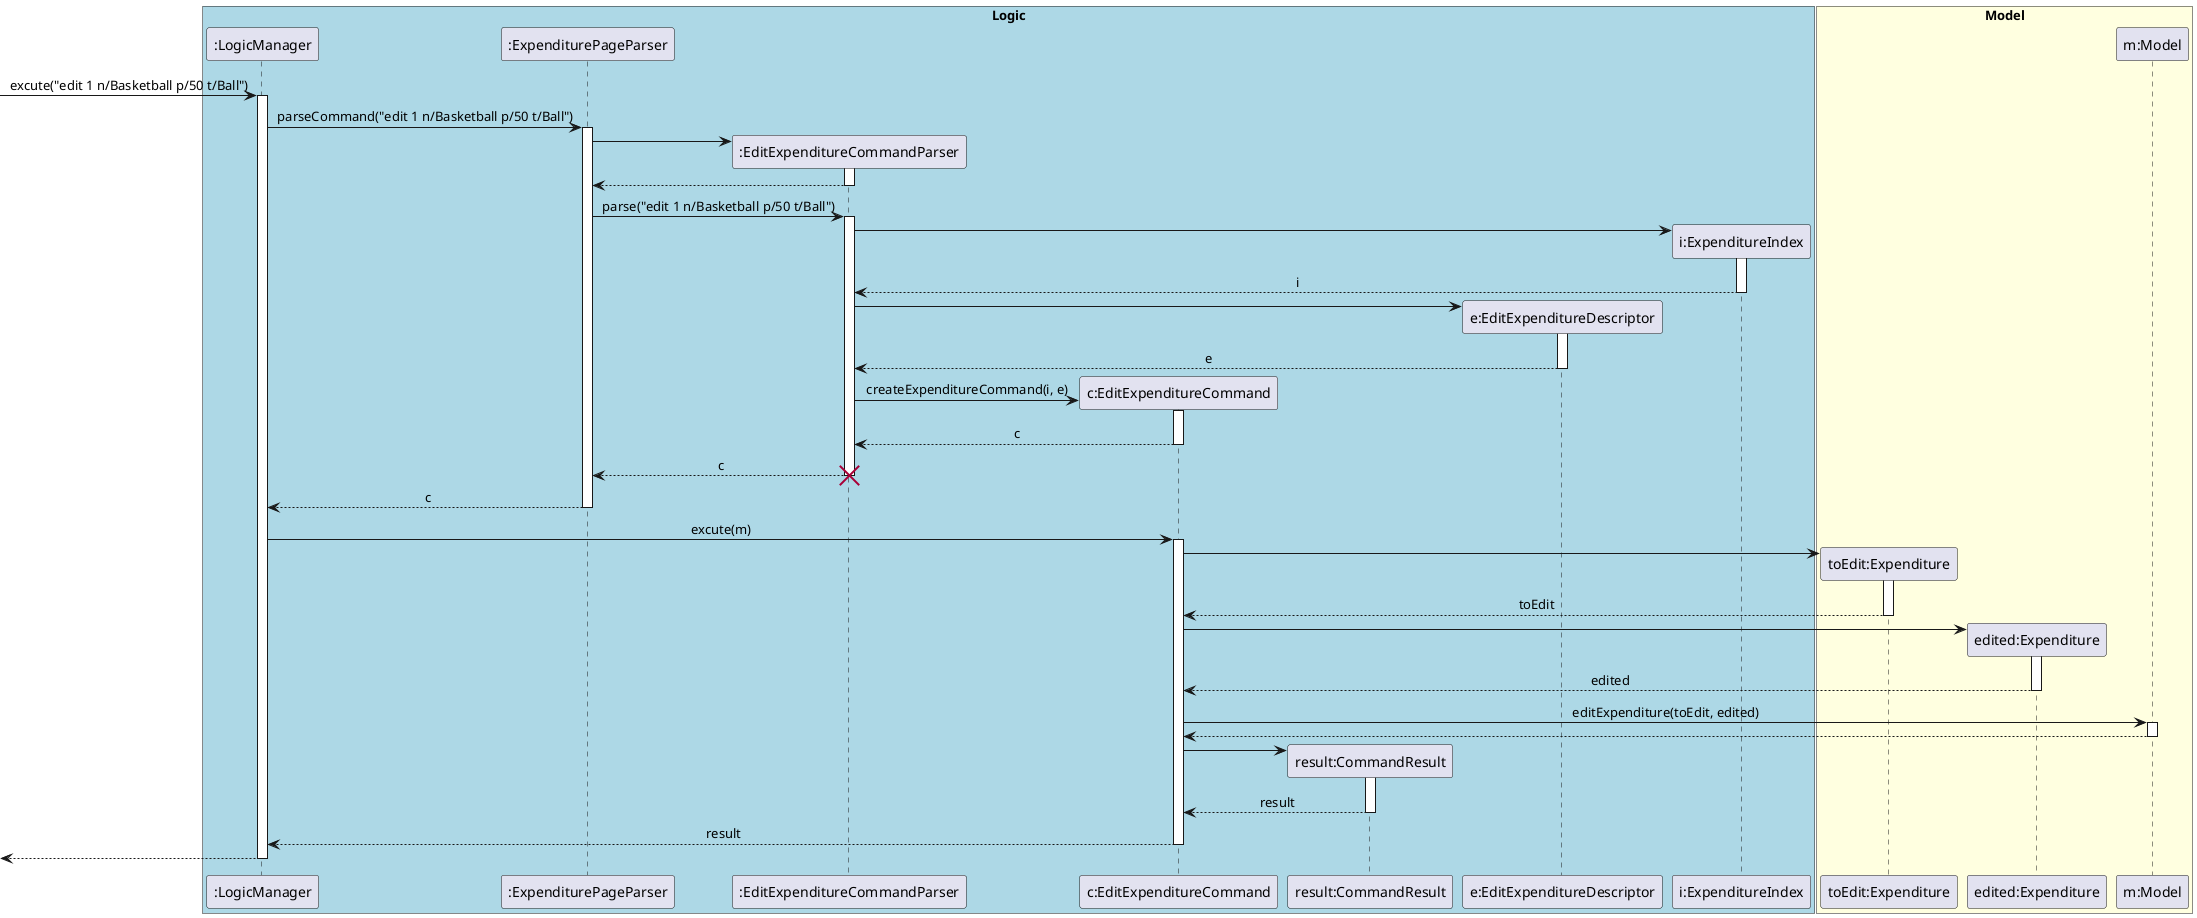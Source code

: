 @startuml
skinparam Sequence {
    MessageAlign center
}
box "Logic" #LightBlue
participant ":LogicManager" as LM
participant ":ExpenditurePageParser" as EPP
participant ":EditExpenditureCommandParser" as EECP
participant "c:EditExpenditureCommand" as EEC
participant "result:CommandResult" as CR
participant "e:EditExpenditureDescriptor" as EED
participant "i:ExpenditureIndex" as EI
end box

box "Model" #LightYellow
participant "toEdit:Expenditure" as toEditExpenditure
participant "edited:Expenditure" as editedExpenditure
participant "m:Model" as M
end box

[-> LM : excute("edit 1 n/Basketball p/50 t/Ball")
activate LM
LM -> EPP : parseCommand("edit 1 n/Basketball p/50 t/Ball")
activate EPP

create EECP
EPP -> EECP
activate EECP
EPP <-- EECP
deactivate EECP
EPP -> EECP : parse("edit 1 n/Basketball p/50 t/Ball")
activate EECP

create EI
EECP -> EI
activate EI
EECP <-- EI : i
deactivate EI

create EED
EECP -> EED
activate EED
EECP <-- EED : e
deactivate EED

create EEC
EECP -> EEC : createExpenditureCommand(i, e)
activate EEC
EECP <-- EEC : c
deactivate EEC
EPP <-- EECP : c
destroy EECP

deactivate EECP
LM <-- EPP : c
deactivate EPP

LM -> EEC: excute(m)
activate EEC
create toEditExpenditure
EEC -> toEditExpenditure
activate toEditExpenditure
EEC <-- toEditExpenditure : toEdit
deactivate toEditExpenditure

create editedExpenditure
EEC -> editedExpenditure
activate editedExpenditure
EEC <-- editedExpenditure : edited
deactivate editedExpenditure

EEC -> M : editExpenditure(toEdit, edited)
activate M
EEC <-- M
deactivate M

create CR
EEC -> CR
activate CR
EEC <-- CR : result
deactivate CR

LM <-- EEC: result
deactivate EEC
[<-- LM
deactivate LM

@enduml
